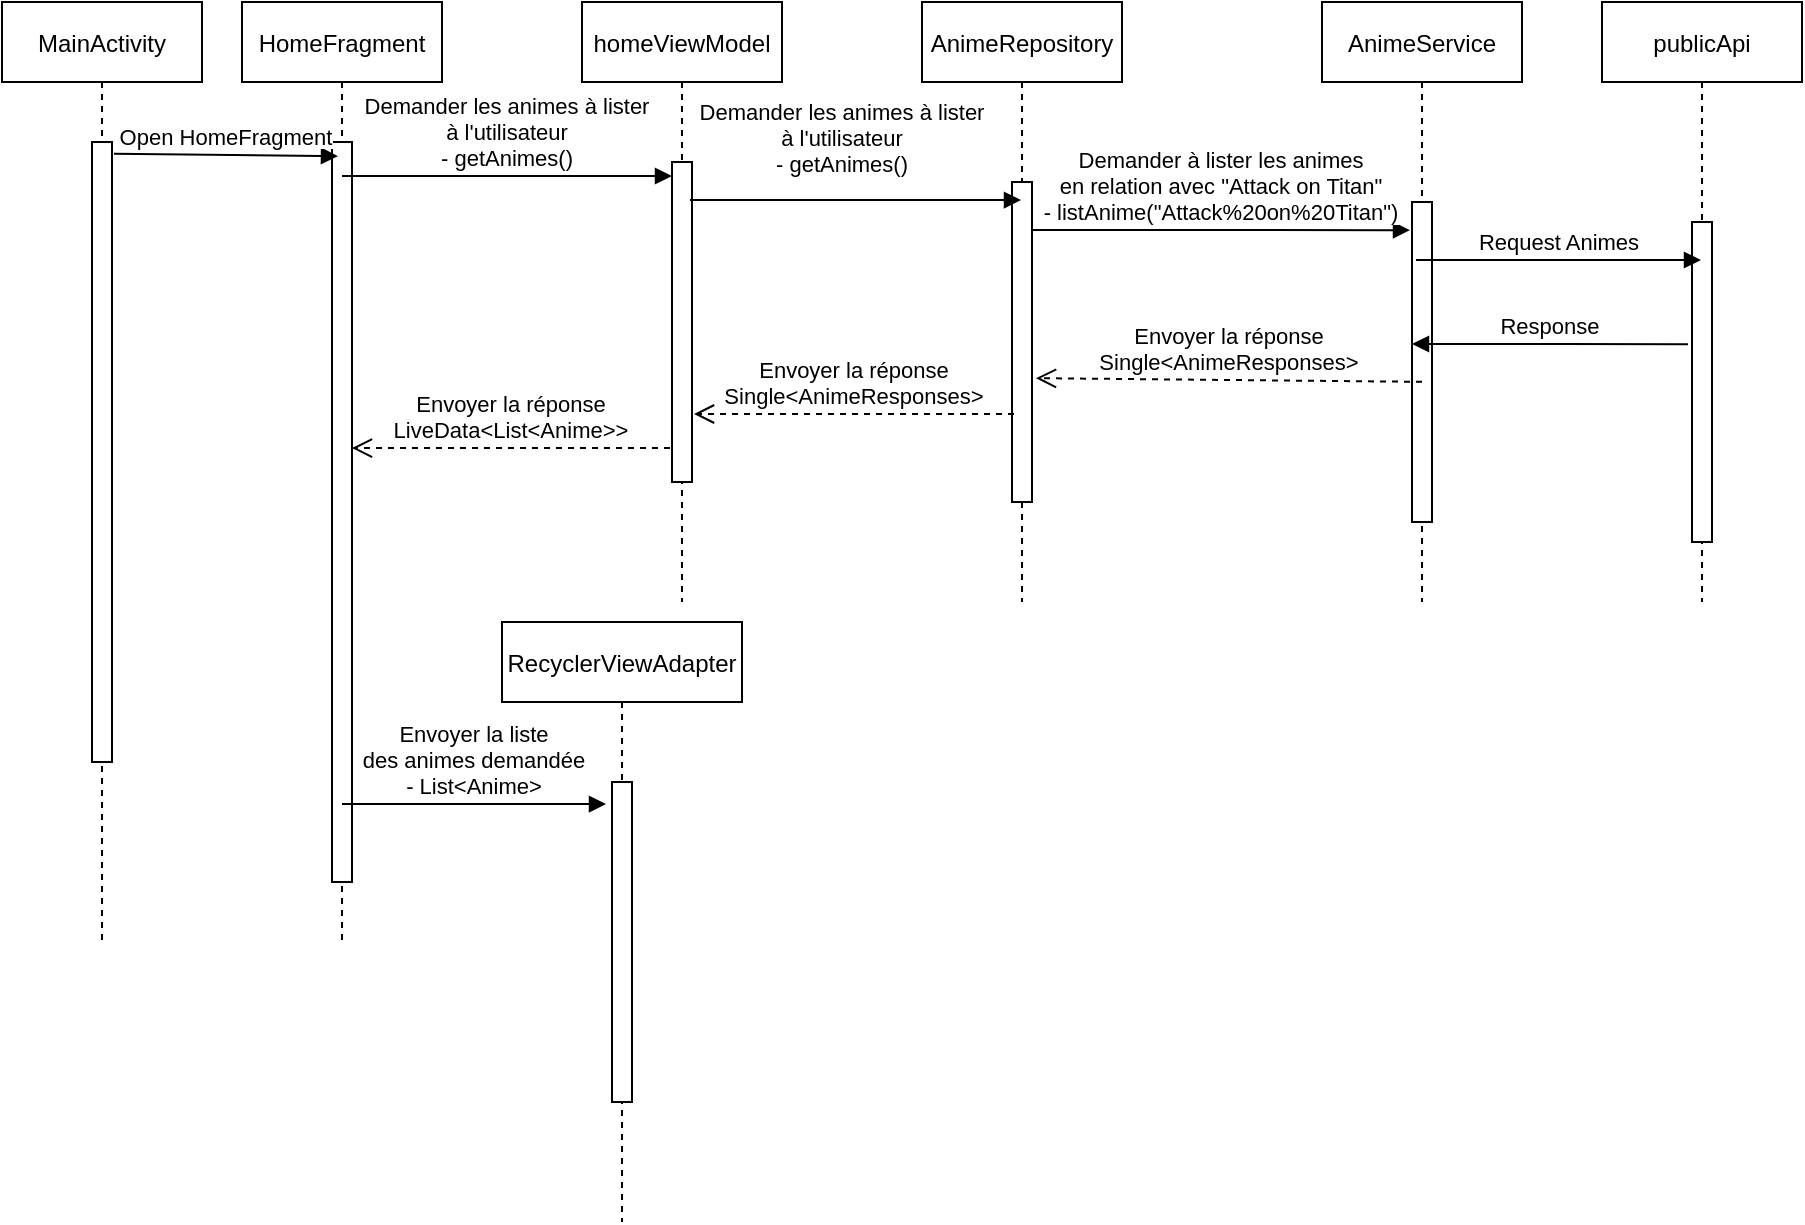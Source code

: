 <mxfile version="14.2.4" type="device"><diagram id="kgpKYQtTHZ0yAKxKKP6v" name="Page-1"><mxGraphModel dx="862" dy="482" grid="1" gridSize="10" guides="1" tooltips="1" connect="1" arrows="1" fold="1" page="1" pageScale="1" pageWidth="850" pageHeight="1100" math="0" shadow="0"><root><mxCell id="0"/><mxCell id="1" parent="0"/><mxCell id="3nuBFxr9cyL0pnOWT2aG-1" value="HomeFragment" style="shape=umlLifeline;perimeter=lifelinePerimeter;container=1;collapsible=0;recursiveResize=0;rounded=0;shadow=0;strokeWidth=1;" parent="1" vertex="1"><mxGeometry x="130" y="80" width="100" height="470" as="geometry"/></mxCell><mxCell id="3nuBFxr9cyL0pnOWT2aG-2" value="" style="points=[];perimeter=orthogonalPerimeter;rounded=0;shadow=0;strokeWidth=1;" parent="3nuBFxr9cyL0pnOWT2aG-1" vertex="1"><mxGeometry x="45" y="70" width="10" height="370" as="geometry"/></mxCell><mxCell id="3nuBFxr9cyL0pnOWT2aG-5" value="homeViewModel" style="shape=umlLifeline;perimeter=lifelinePerimeter;container=1;collapsible=0;recursiveResize=0;rounded=0;shadow=0;strokeWidth=1;" parent="1" vertex="1"><mxGeometry x="300" y="80" width="100" height="300" as="geometry"/></mxCell><mxCell id="3nuBFxr9cyL0pnOWT2aG-6" value="" style="points=[];perimeter=orthogonalPerimeter;rounded=0;shadow=0;strokeWidth=1;" parent="3nuBFxr9cyL0pnOWT2aG-5" vertex="1"><mxGeometry x="45" y="80" width="10" height="160" as="geometry"/></mxCell><mxCell id="3nuBFxr9cyL0pnOWT2aG-8" value="Demander les animes à lister&#10;à l'utilisateur&#10;- getAnimes()" style="verticalAlign=bottom;endArrow=block;entryX=0;entryY=0;shadow=0;strokeWidth=1;" parent="1" source="3nuBFxr9cyL0pnOWT2aG-1" edge="1"><mxGeometry relative="1" as="geometry"><mxPoint x="175" y="167.0" as="sourcePoint"/><mxPoint x="345" y="167.0" as="targetPoint"/></mxGeometry></mxCell><mxCell id="o0yJWvCb0q3FVupt7A5l-1" value="AnimeRepository" style="shape=umlLifeline;perimeter=lifelinePerimeter;container=1;collapsible=0;recursiveResize=0;rounded=0;shadow=0;strokeWidth=1;" vertex="1" parent="1"><mxGeometry x="470" y="80" width="100" height="300" as="geometry"/></mxCell><mxCell id="o0yJWvCb0q3FVupt7A5l-2" value="" style="points=[];perimeter=orthogonalPerimeter;rounded=0;shadow=0;strokeWidth=1;" vertex="1" parent="o0yJWvCb0q3FVupt7A5l-1"><mxGeometry x="45" y="90" width="10" height="160" as="geometry"/></mxCell><mxCell id="o0yJWvCb0q3FVupt7A5l-3" value="Demander les animes à lister&#10;à l'utilisateur&#10;- getAnimes()" style="verticalAlign=bottom;endArrow=block;shadow=0;strokeWidth=1;exitX=0.9;exitY=0.119;exitDx=0;exitDy=0;exitPerimeter=0;" edge="1" parent="1" source="3nuBFxr9cyL0pnOWT2aG-6" target="o0yJWvCb0q3FVupt7A5l-1"><mxGeometry x="-0.082" y="9" relative="1" as="geometry"><mxPoint x="370" y="180" as="sourcePoint"/><mxPoint x="520" y="180.0" as="targetPoint"/><mxPoint as="offset"/></mxGeometry></mxCell><mxCell id="o0yJWvCb0q3FVupt7A5l-4" value="AnimeService" style="shape=umlLifeline;perimeter=lifelinePerimeter;container=1;collapsible=0;recursiveResize=0;rounded=0;shadow=0;strokeWidth=1;" vertex="1" parent="1"><mxGeometry x="670" y="80" width="100" height="300" as="geometry"/></mxCell><mxCell id="o0yJWvCb0q3FVupt7A5l-5" value="" style="points=[];perimeter=orthogonalPerimeter;rounded=0;shadow=0;strokeWidth=1;" vertex="1" parent="o0yJWvCb0q3FVupt7A5l-4"><mxGeometry x="45" y="100" width="10" height="160" as="geometry"/></mxCell><mxCell id="o0yJWvCb0q3FVupt7A5l-6" value="Demander à lister les animes&#10;en relation avec &quot;Attack on Titan&quot;&#10;- listAnime(&quot;Attack%20on%20Titan&quot;)" style="verticalAlign=bottom;endArrow=block;shadow=0;strokeWidth=1;entryX=-0.1;entryY=0.088;entryDx=0;entryDy=0;entryPerimeter=0;" edge="1" parent="1" target="o0yJWvCb0q3FVupt7A5l-5"><mxGeometry relative="1" as="geometry"><mxPoint x="525" y="194" as="sourcePoint"/><mxPoint x="689.5" y="194" as="targetPoint"/></mxGeometry></mxCell><mxCell id="o0yJWvCb0q3FVupt7A5l-7" value="publicApi" style="shape=umlLifeline;perimeter=lifelinePerimeter;container=1;collapsible=0;recursiveResize=0;rounded=0;shadow=0;strokeWidth=1;" vertex="1" parent="1"><mxGeometry x="810" y="80" width="100" height="300" as="geometry"/></mxCell><mxCell id="o0yJWvCb0q3FVupt7A5l-8" value="" style="points=[];perimeter=orthogonalPerimeter;rounded=0;shadow=0;strokeWidth=1;" vertex="1" parent="o0yJWvCb0q3FVupt7A5l-7"><mxGeometry x="45" y="110" width="10" height="160" as="geometry"/></mxCell><mxCell id="o0yJWvCb0q3FVupt7A5l-9" value="Request Animes" style="verticalAlign=bottom;endArrow=block;shadow=0;strokeWidth=1;exitX=1.2;exitY=0.45;exitDx=0;exitDy=0;exitPerimeter=0;" edge="1" parent="1"><mxGeometry relative="1" as="geometry"><mxPoint x="717" y="209" as="sourcePoint"/><mxPoint x="859.5" y="209" as="targetPoint"/></mxGeometry></mxCell><mxCell id="o0yJWvCb0q3FVupt7A5l-10" value="Response" style="verticalAlign=bottom;endArrow=block;shadow=0;strokeWidth=1;exitX=-0.2;exitY=0.563;exitDx=0;exitDy=0;exitPerimeter=0;" edge="1" parent="1"><mxGeometry relative="1" as="geometry"><mxPoint x="853" y="251.08" as="sourcePoint"/><mxPoint x="715" y="251" as="targetPoint"/><Array as="points"><mxPoint x="780" y="251"/></Array></mxGeometry></mxCell><mxCell id="o0yJWvCb0q3FVupt7A5l-12" value="Envoyer la réponse&#10;Single&lt;AnimeResponses&gt;" style="verticalAlign=bottom;endArrow=open;dashed=1;endSize=8;exitX=0.5;exitY=0.562;shadow=0;strokeWidth=1;exitDx=0;exitDy=0;exitPerimeter=0;entryX=1.2;entryY=0.613;entryDx=0;entryDy=0;entryPerimeter=0;" edge="1" parent="1" source="o0yJWvCb0q3FVupt7A5l-5" target="o0yJWvCb0q3FVupt7A5l-2"><mxGeometry relative="1" as="geometry"><mxPoint x="530" y="270.0" as="targetPoint"/><mxPoint x="700" y="270.0" as="sourcePoint"/></mxGeometry></mxCell><mxCell id="o0yJWvCb0q3FVupt7A5l-13" value="Envoyer la réponse&#10;Single&lt;AnimeResponses&gt;" style="verticalAlign=bottom;endArrow=open;dashed=1;endSize=8;exitX=0.1;exitY=0.725;shadow=0;strokeWidth=1;exitDx=0;exitDy=0;exitPerimeter=0;" edge="1" parent="1" source="o0yJWvCb0q3FVupt7A5l-2"><mxGeometry relative="1" as="geometry"><mxPoint x="356" y="286" as="targetPoint"/><mxPoint x="520" y="290.0" as="sourcePoint"/></mxGeometry></mxCell><mxCell id="o0yJWvCb0q3FVupt7A5l-14" value="Envoyer la réponse&#10;LiveData&lt;List&lt;Anime&gt;&gt;" style="verticalAlign=bottom;endArrow=open;dashed=1;endSize=8;exitX=-0.1;exitY=0.894;shadow=0;strokeWidth=1;exitDx=0;exitDy=0;exitPerimeter=0;" edge="1" parent="1" source="3nuBFxr9cyL0pnOWT2aG-6" target="3nuBFxr9cyL0pnOWT2aG-2"><mxGeometry relative="1" as="geometry"><mxPoint x="180" y="296" as="targetPoint"/><mxPoint x="340" y="296" as="sourcePoint"/></mxGeometry></mxCell><mxCell id="o0yJWvCb0q3FVupt7A5l-15" value="RecyclerViewAdapter" style="shape=umlLifeline;perimeter=lifelinePerimeter;container=1;collapsible=0;recursiveResize=0;rounded=0;shadow=0;strokeWidth=1;" vertex="1" parent="1"><mxGeometry x="260" y="390" width="120" height="300" as="geometry"/></mxCell><mxCell id="o0yJWvCb0q3FVupt7A5l-16" value="" style="points=[];perimeter=orthogonalPerimeter;rounded=0;shadow=0;strokeWidth=1;" vertex="1" parent="o0yJWvCb0q3FVupt7A5l-15"><mxGeometry x="55" y="80" width="10" height="160" as="geometry"/></mxCell><mxCell id="o0yJWvCb0q3FVupt7A5l-17" value="Envoyer la liste&#10;des animes demandée&#10;- List&lt;Anime&gt;" style="verticalAlign=bottom;endArrow=block;entryX=-0.3;entryY=0.069;shadow=0;strokeWidth=1;entryDx=0;entryDy=0;entryPerimeter=0;" edge="1" parent="1" source="3nuBFxr9cyL0pnOWT2aG-1" target="o0yJWvCb0q3FVupt7A5l-16"><mxGeometry relative="1" as="geometry"><mxPoint x="180" y="411" as="sourcePoint"/><mxPoint x="450" y="450.0" as="targetPoint"/></mxGeometry></mxCell><mxCell id="o0yJWvCb0q3FVupt7A5l-18" value="MainActivity" style="shape=umlLifeline;perimeter=lifelinePerimeter;container=1;collapsible=0;recursiveResize=0;rounded=0;shadow=0;strokeWidth=1;" vertex="1" parent="1"><mxGeometry x="10" y="80" width="100" height="470" as="geometry"/></mxCell><mxCell id="o0yJWvCb0q3FVupt7A5l-19" value="" style="points=[];perimeter=orthogonalPerimeter;rounded=0;shadow=0;strokeWidth=1;" vertex="1" parent="o0yJWvCb0q3FVupt7A5l-18"><mxGeometry x="45" y="70" width="10" height="310" as="geometry"/></mxCell><mxCell id="o0yJWvCb0q3FVupt7A5l-20" value="Open HomeFragment" style="verticalAlign=bottom;endArrow=block;entryX=0.48;entryY=0.164;shadow=0;strokeWidth=1;exitX=1.1;exitY=0.019;exitDx=0;exitDy=0;exitPerimeter=0;entryDx=0;entryDy=0;entryPerimeter=0;" edge="1" parent="1" source="o0yJWvCb0q3FVupt7A5l-19" target="3nuBFxr9cyL0pnOWT2aG-1"><mxGeometry relative="1" as="geometry"><mxPoint x="70" y="190.0" as="sourcePoint"/><mxPoint x="240" y="190.0" as="targetPoint"/></mxGeometry></mxCell></root></mxGraphModel></diagram></mxfile>